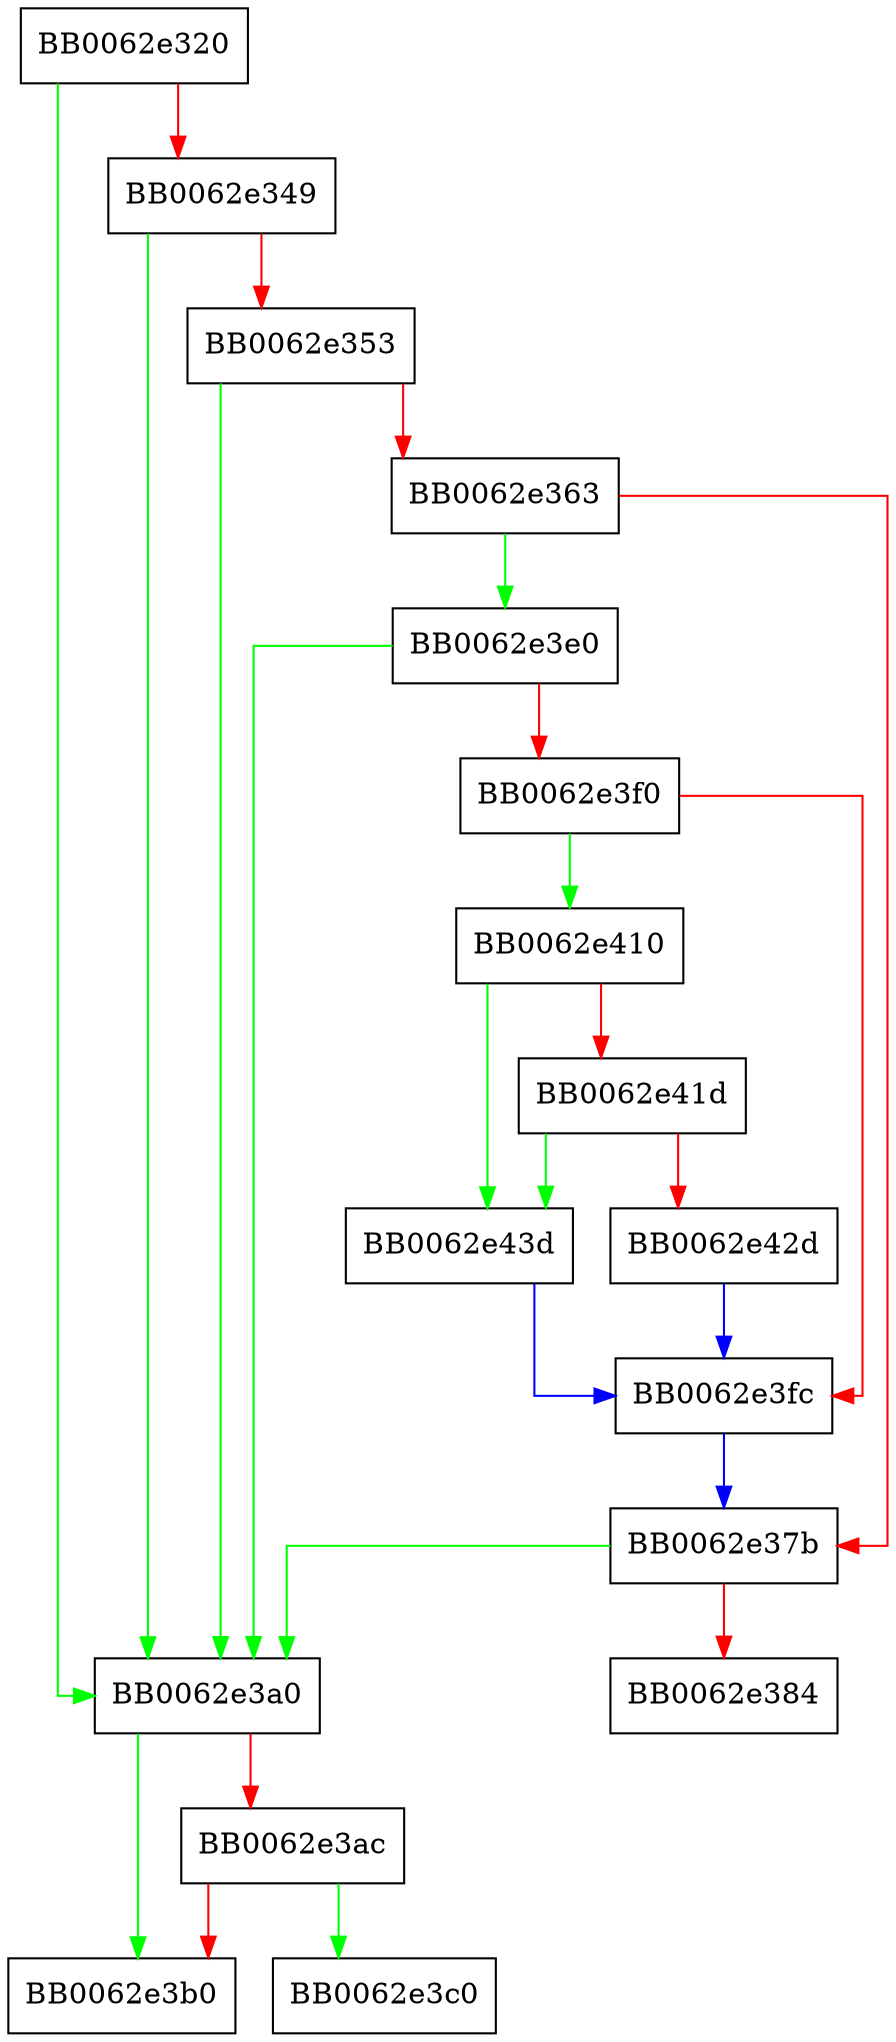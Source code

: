 digraph RAND_add {
  node [shape="box"];
  graph [splines=ortho];
  BB0062e320 -> BB0062e3a0 [color="green"];
  BB0062e320 -> BB0062e349 [color="red"];
  BB0062e349 -> BB0062e3a0 [color="green"];
  BB0062e349 -> BB0062e353 [color="red"];
  BB0062e353 -> BB0062e3a0 [color="green"];
  BB0062e353 -> BB0062e363 [color="red"];
  BB0062e363 -> BB0062e3e0 [color="green"];
  BB0062e363 -> BB0062e37b [color="red"];
  BB0062e37b -> BB0062e3a0 [color="green"];
  BB0062e37b -> BB0062e384 [color="red"];
  BB0062e3a0 -> BB0062e3b0 [color="green"];
  BB0062e3a0 -> BB0062e3ac [color="red"];
  BB0062e3ac -> BB0062e3c0 [color="green"];
  BB0062e3ac -> BB0062e3b0 [color="red"];
  BB0062e3e0 -> BB0062e3a0 [color="green"];
  BB0062e3e0 -> BB0062e3f0 [color="red"];
  BB0062e3f0 -> BB0062e410 [color="green"];
  BB0062e3f0 -> BB0062e3fc [color="red"];
  BB0062e3fc -> BB0062e37b [color="blue"];
  BB0062e410 -> BB0062e43d [color="green"];
  BB0062e410 -> BB0062e41d [color="red"];
  BB0062e41d -> BB0062e43d [color="green"];
  BB0062e41d -> BB0062e42d [color="red"];
  BB0062e42d -> BB0062e3fc [color="blue"];
  BB0062e43d -> BB0062e3fc [color="blue"];
}